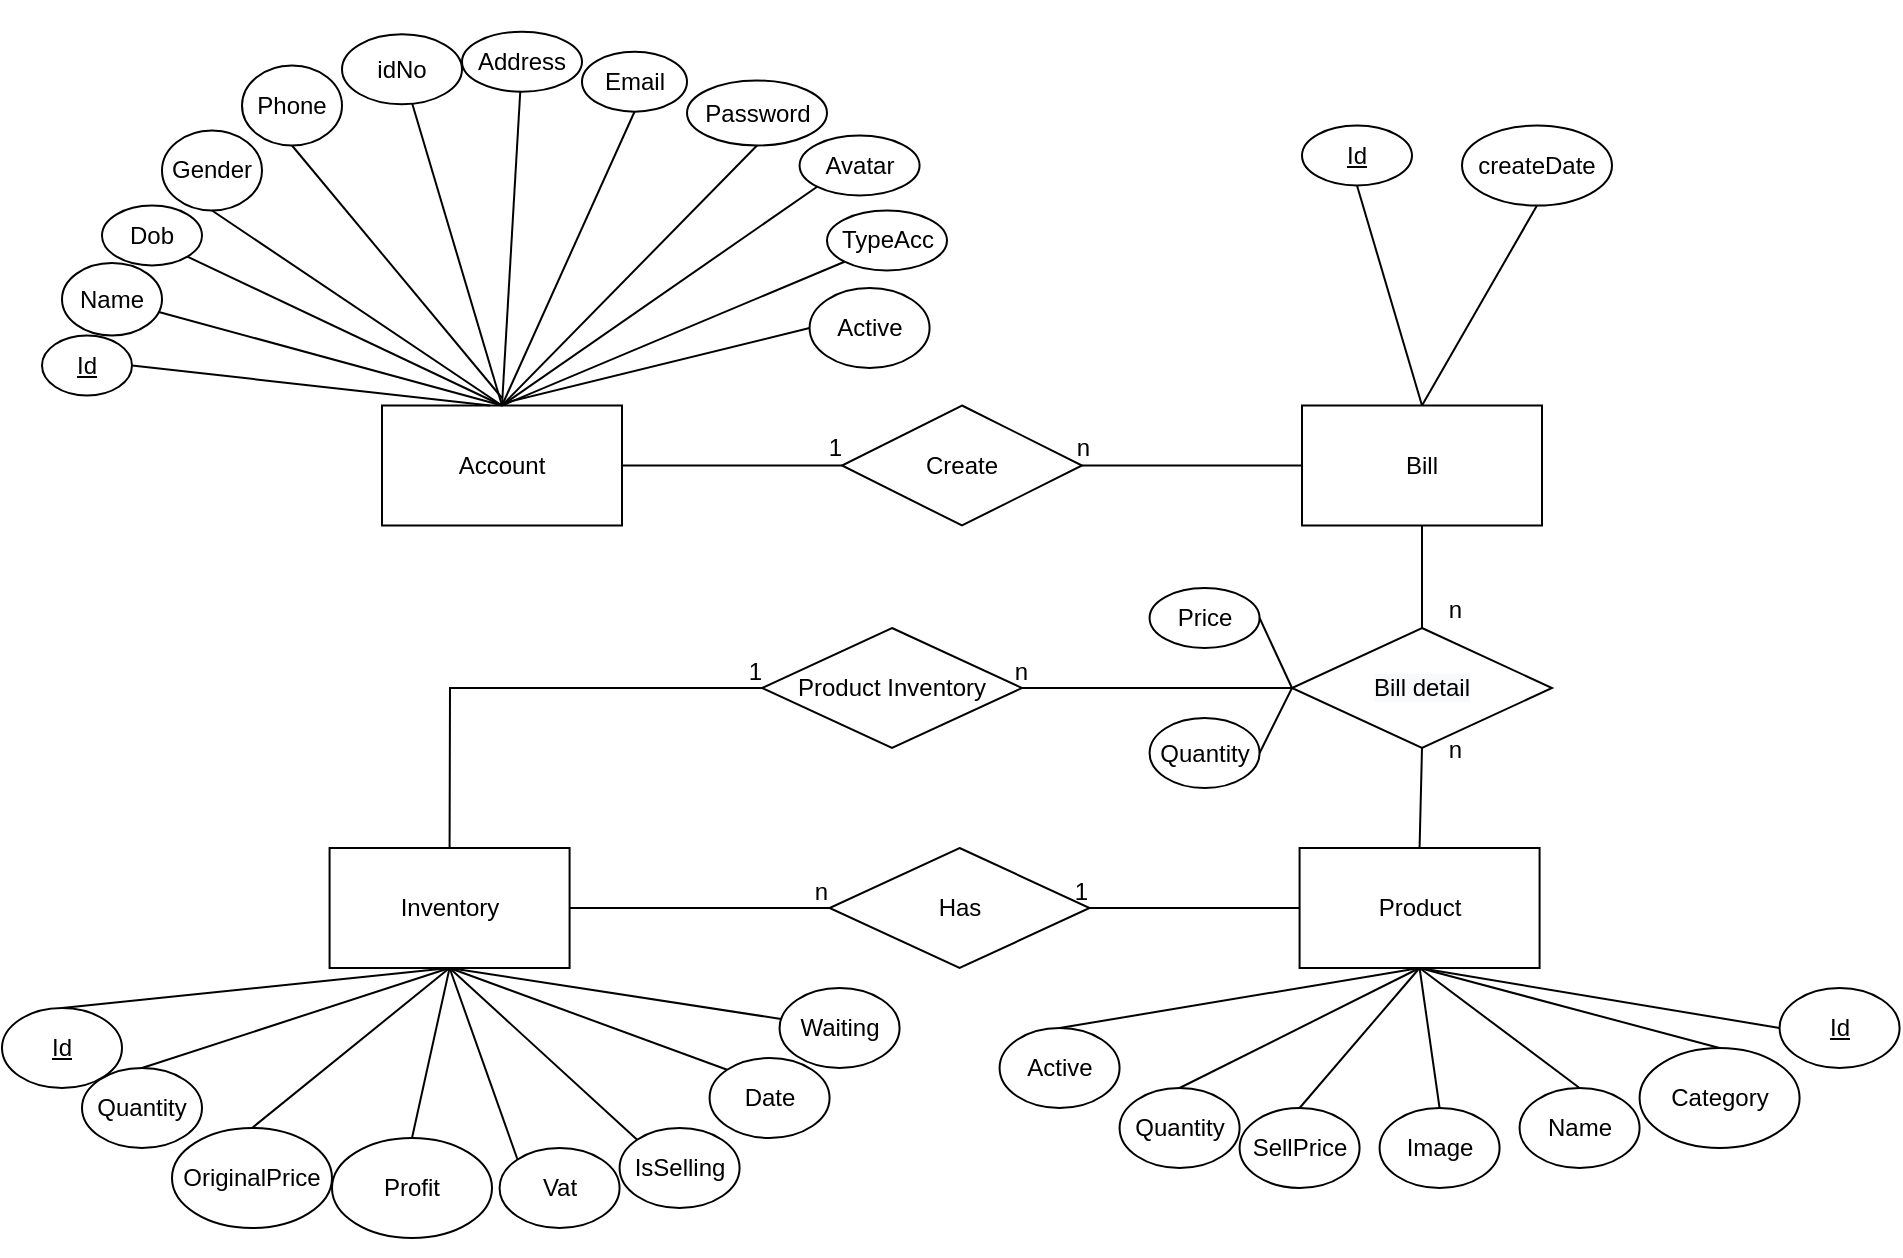 <mxfile version="15.8.5" type="github">
  <diagram id="R2lEEEUBdFMjLlhIrx00" name="Page-1">
    <mxGraphModel dx="2514" dy="1754" grid="1" gridSize="10" guides="1" tooltips="1" connect="1" arrows="1" fold="1" page="1" pageScale="1" pageWidth="850" pageHeight="1100" math="0" shadow="0" extFonts="Permanent Marker^https://fonts.googleapis.com/css?family=Permanent+Marker">
      <root>
        <mxCell id="0" />
        <mxCell id="1" parent="0" />
        <mxCell id="KfoyAcjSwaGEX3v1Dtmh-1" value="Account" style="rounded=0;whiteSpace=wrap;html=1;" parent="1" vertex="1">
          <mxGeometry x="-100" y="198.75" width="120" height="60" as="geometry" />
        </mxCell>
        <mxCell id="KfoyAcjSwaGEX3v1Dtmh-4" value="Product" style="rounded=0;whiteSpace=wrap;html=1;" parent="1" vertex="1">
          <mxGeometry x="358.79" y="420" width="120" height="60" as="geometry" />
        </mxCell>
        <mxCell id="KfoyAcjSwaGEX3v1Dtmh-7" value="Bill" style="rounded=0;whiteSpace=wrap;html=1;" parent="1" vertex="1">
          <mxGeometry x="360" y="198.75" width="120" height="60" as="geometry" />
        </mxCell>
        <mxCell id="KfoyAcjSwaGEX3v1Dtmh-8" value="Gender" style="ellipse;whiteSpace=wrap;html=1;" parent="1" vertex="1">
          <mxGeometry x="-210" y="61.25" width="50" height="40" as="geometry" />
        </mxCell>
        <mxCell id="KfoyAcjSwaGEX3v1Dtmh-9" value="Dob" style="ellipse;whiteSpace=wrap;html=1;" parent="1" vertex="1">
          <mxGeometry x="-240" y="98.75" width="50" height="30" as="geometry" />
        </mxCell>
        <mxCell id="KfoyAcjSwaGEX3v1Dtmh-10" value="Name" style="ellipse;whiteSpace=wrap;html=1;" parent="1" vertex="1">
          <mxGeometry x="-260" y="127.5" width="50" height="36.25" as="geometry" />
        </mxCell>
        <mxCell id="KfoyAcjSwaGEX3v1Dtmh-11" value="Email" style="ellipse;whiteSpace=wrap;html=1;" parent="1" vertex="1">
          <mxGeometry y="21.88" width="52.5" height="30" as="geometry" />
        </mxCell>
        <mxCell id="KfoyAcjSwaGEX3v1Dtmh-13" value="idNo" style="ellipse;whiteSpace=wrap;html=1;" parent="1" vertex="1">
          <mxGeometry x="-120" y="13.13" width="60" height="35" as="geometry" />
        </mxCell>
        <mxCell id="KfoyAcjSwaGEX3v1Dtmh-14" value="Phone" style="ellipse;whiteSpace=wrap;html=1;" parent="1" vertex="1">
          <mxGeometry x="-170" y="28.75" width="50" height="40" as="geometry" />
        </mxCell>
        <mxCell id="KfoyAcjSwaGEX3v1Dtmh-15" value="Avatar" style="ellipse;whiteSpace=wrap;html=1;" parent="1" vertex="1">
          <mxGeometry x="108.79" y="63.75" width="60" height="30" as="geometry" />
        </mxCell>
        <mxCell id="KfoyAcjSwaGEX3v1Dtmh-16" value="Password" style="ellipse;whiteSpace=wrap;html=1;" parent="1" vertex="1">
          <mxGeometry x="52.5" y="36.25" width="70" height="32.5" as="geometry" />
        </mxCell>
        <mxCell id="KfoyAcjSwaGEX3v1Dtmh-17" value="TypeAcc" style="ellipse;whiteSpace=wrap;html=1;" parent="1" vertex="1">
          <mxGeometry x="122.5" y="101.25" width="60" height="30" as="geometry" />
        </mxCell>
        <mxCell id="KfoyAcjSwaGEX3v1Dtmh-18" value="Active" style="ellipse;whiteSpace=wrap;html=1;" parent="1" vertex="1">
          <mxGeometry x="113.79" y="140" width="60" height="40" as="geometry" />
        </mxCell>
        <mxCell id="KfoyAcjSwaGEX3v1Dtmh-19" value="&lt;u&gt;Id&lt;/u&gt;" style="ellipse;whiteSpace=wrap;html=1;" parent="1" vertex="1">
          <mxGeometry x="-270" y="163.75" width="45" height="30" as="geometry" />
        </mxCell>
        <mxCell id="KfoyAcjSwaGEX3v1Dtmh-29" value="Active" style="ellipse;whiteSpace=wrap;html=1;" parent="1" vertex="1">
          <mxGeometry x="208.79" y="510" width="60" height="40" as="geometry" />
        </mxCell>
        <mxCell id="KfoyAcjSwaGEX3v1Dtmh-30" value="Quantity" style="ellipse;whiteSpace=wrap;html=1;" parent="1" vertex="1">
          <mxGeometry x="268.79" y="540" width="60" height="40" as="geometry" />
        </mxCell>
        <mxCell id="KfoyAcjSwaGEX3v1Dtmh-31" value="SellPrice" style="ellipse;whiteSpace=wrap;html=1;" parent="1" vertex="1">
          <mxGeometry x="328.79" y="550" width="60" height="40" as="geometry" />
        </mxCell>
        <mxCell id="KfoyAcjSwaGEX3v1Dtmh-32" value="Image" style="ellipse;whiteSpace=wrap;html=1;" parent="1" vertex="1">
          <mxGeometry x="398.79" y="550" width="60" height="40" as="geometry" />
        </mxCell>
        <mxCell id="KfoyAcjSwaGEX3v1Dtmh-33" value="Name" style="ellipse;whiteSpace=wrap;html=1;" parent="1" vertex="1">
          <mxGeometry x="468.79" y="540" width="60" height="40" as="geometry" />
        </mxCell>
        <mxCell id="KfoyAcjSwaGEX3v1Dtmh-34" value="Category" style="ellipse;whiteSpace=wrap;html=1;" parent="1" vertex="1">
          <mxGeometry x="528.79" y="520" width="80" height="50" as="geometry" />
        </mxCell>
        <mxCell id="KfoyAcjSwaGEX3v1Dtmh-35" value="&lt;u&gt;Id&lt;/u&gt;" style="ellipse;whiteSpace=wrap;html=1;" parent="1" vertex="1">
          <mxGeometry x="598.79" y="490" width="60" height="40" as="geometry" />
        </mxCell>
        <mxCell id="KfoyAcjSwaGEX3v1Dtmh-44" value="Price" style="ellipse;whiteSpace=wrap;html=1;" parent="1" vertex="1">
          <mxGeometry x="283.79" y="290" width="55" height="30" as="geometry" />
        </mxCell>
        <mxCell id="KfoyAcjSwaGEX3v1Dtmh-45" value="Quantity" style="ellipse;whiteSpace=wrap;html=1;" parent="1" vertex="1">
          <mxGeometry x="283.79" y="355" width="55" height="35" as="geometry" />
        </mxCell>
        <mxCell id="KfoyAcjSwaGEX3v1Dtmh-47" value="createDate" style="ellipse;whiteSpace=wrap;html=1;" parent="1" vertex="1">
          <mxGeometry x="440" y="58.75" width="75" height="40" as="geometry" />
        </mxCell>
        <mxCell id="KfoyAcjSwaGEX3v1Dtmh-49" value="&lt;u&gt;Id&lt;/u&gt;" style="ellipse;whiteSpace=wrap;html=1;" parent="1" vertex="1">
          <mxGeometry x="360" y="58.75" width="55" height="30" as="geometry" />
        </mxCell>
        <mxCell id="KfoyAcjSwaGEX3v1Dtmh-51" value="" style="endArrow=none;html=1;entryX=0.5;entryY=1;entryDx=0;entryDy=0;" parent="1" target="KfoyAcjSwaGEX3v1Dtmh-11" edge="1">
          <mxGeometry width="50" height="50" relative="1" as="geometry">
            <mxPoint x="-40" y="198.75" as="sourcePoint" />
            <mxPoint x="240" y="195" as="targetPoint" />
          </mxGeometry>
        </mxCell>
        <mxCell id="KfoyAcjSwaGEX3v1Dtmh-53" value="" style="endArrow=none;html=1;entryX=0.5;entryY=1;entryDx=0;entryDy=0;exitX=0.5;exitY=0;exitDx=0;exitDy=0;" parent="1" source="KfoyAcjSwaGEX3v1Dtmh-1" target="KfoyAcjSwaGEX3v1Dtmh-16" edge="1">
          <mxGeometry width="50" height="50" relative="1" as="geometry">
            <mxPoint x="-40" y="175" as="sourcePoint" />
            <mxPoint x="240" y="195" as="targetPoint" />
          </mxGeometry>
        </mxCell>
        <mxCell id="KfoyAcjSwaGEX3v1Dtmh-56" value="" style="endArrow=none;html=1;exitX=0.5;exitY=0;exitDx=0;exitDy=0;" parent="1" source="KfoyAcjSwaGEX3v1Dtmh-1" target="KfoyAcjSwaGEX3v1Dtmh-13" edge="1">
          <mxGeometry width="50" height="50" relative="1" as="geometry">
            <mxPoint x="-80" y="145" as="sourcePoint" />
            <mxPoint x="-30" y="95" as="targetPoint" />
          </mxGeometry>
        </mxCell>
        <mxCell id="KfoyAcjSwaGEX3v1Dtmh-58" value="" style="endArrow=none;html=1;entryX=0;entryY=0.5;entryDx=0;entryDy=0;" parent="1" target="KfoyAcjSwaGEX3v1Dtmh-18" edge="1">
          <mxGeometry width="50" height="50" relative="1" as="geometry">
            <mxPoint x="-40" y="197.75" as="sourcePoint" />
            <mxPoint x="140" y="235" as="targetPoint" />
          </mxGeometry>
        </mxCell>
        <mxCell id="KfoyAcjSwaGEX3v1Dtmh-59" value="" style="endArrow=none;html=1;entryX=0;entryY=1;entryDx=0;entryDy=0;exitX=0.5;exitY=0;exitDx=0;exitDy=0;" parent="1" source="KfoyAcjSwaGEX3v1Dtmh-1" target="KfoyAcjSwaGEX3v1Dtmh-15" edge="1">
          <mxGeometry width="50" height="50" relative="1" as="geometry">
            <mxPoint x="190" y="245" as="sourcePoint" />
            <mxPoint x="240" y="195" as="targetPoint" />
          </mxGeometry>
        </mxCell>
        <mxCell id="KfoyAcjSwaGEX3v1Dtmh-60" value="" style="endArrow=none;html=1;entryX=1;entryY=1;entryDx=0;entryDy=0;exitX=0.5;exitY=0;exitDx=0;exitDy=0;" parent="1" source="KfoyAcjSwaGEX3v1Dtmh-1" target="KfoyAcjSwaGEX3v1Dtmh-9" edge="1">
          <mxGeometry width="50" height="50" relative="1" as="geometry">
            <mxPoint x="190" y="245" as="sourcePoint" />
            <mxPoint x="240" y="195" as="targetPoint" />
          </mxGeometry>
        </mxCell>
        <mxCell id="KfoyAcjSwaGEX3v1Dtmh-61" value="" style="endArrow=none;html=1;entryX=0;entryY=1;entryDx=0;entryDy=0;exitX=0.5;exitY=0;exitDx=0;exitDy=0;" parent="1" source="KfoyAcjSwaGEX3v1Dtmh-1" target="KfoyAcjSwaGEX3v1Dtmh-17" edge="1">
          <mxGeometry width="50" height="50" relative="1" as="geometry">
            <mxPoint x="190" y="245" as="sourcePoint" />
            <mxPoint x="-190" y="75" as="targetPoint" />
          </mxGeometry>
        </mxCell>
        <mxCell id="KfoyAcjSwaGEX3v1Dtmh-62" value="" style="endArrow=none;html=1;entryX=0.5;entryY=1;entryDx=0;entryDy=0;exitX=0.5;exitY=0;exitDx=0;exitDy=0;" parent="1" source="KfoyAcjSwaGEX3v1Dtmh-1" target="KfoyAcjSwaGEX3v1Dtmh-8" edge="1">
          <mxGeometry width="50" height="50" relative="1" as="geometry">
            <mxPoint x="190" y="245" as="sourcePoint" />
            <mxPoint x="240" y="195" as="targetPoint" />
          </mxGeometry>
        </mxCell>
        <mxCell id="KfoyAcjSwaGEX3v1Dtmh-63" value="" style="endArrow=none;html=1;entryX=0.5;entryY=1;entryDx=0;entryDy=0;" parent="1" target="KfoyAcjSwaGEX3v1Dtmh-14" edge="1">
          <mxGeometry width="50" height="50" relative="1" as="geometry">
            <mxPoint x="-40" y="195" as="sourcePoint" />
            <mxPoint x="240" y="195" as="targetPoint" />
          </mxGeometry>
        </mxCell>
        <mxCell id="KfoyAcjSwaGEX3v1Dtmh-64" value="" style="endArrow=none;html=1;exitX=0.5;exitY=0;exitDx=0;exitDy=0;" parent="1" source="KfoyAcjSwaGEX3v1Dtmh-1" target="KfoyAcjSwaGEX3v1Dtmh-10" edge="1">
          <mxGeometry width="50" height="50" relative="1" as="geometry">
            <mxPoint x="190" y="245" as="sourcePoint" />
            <mxPoint x="240" y="195" as="targetPoint" />
          </mxGeometry>
        </mxCell>
        <mxCell id="KfoyAcjSwaGEX3v1Dtmh-65" value="" style="endArrow=none;html=1;exitX=1;exitY=0.5;exitDx=0;exitDy=0;entryX=0.45;entryY=0;entryDx=0;entryDy=0;entryPerimeter=0;" parent="1" source="KfoyAcjSwaGEX3v1Dtmh-19" target="KfoyAcjSwaGEX3v1Dtmh-1" edge="1">
          <mxGeometry width="50" height="50" relative="1" as="geometry">
            <mxPoint x="190" y="245" as="sourcePoint" />
            <mxPoint x="240" y="195" as="targetPoint" />
          </mxGeometry>
        </mxCell>
        <mxCell id="KfoyAcjSwaGEX3v1Dtmh-81" value="&lt;span style=&quot;color: rgb(0 , 0 , 0) ; font-family: &amp;#34;helvetica&amp;#34; ; font-size: 12px ; font-style: normal ; font-weight: 400 ; letter-spacing: normal ; text-align: center ; text-indent: 0px ; text-transform: none ; word-spacing: 0px ; background-color: rgb(248 , 249 , 250) ; display: inline ; float: none&quot;&gt;Bill detail&lt;/span&gt;" style="rhombus;whiteSpace=wrap;html=1;" parent="1" vertex="1">
          <mxGeometry x="355" y="310" width="130" height="60" as="geometry" />
        </mxCell>
        <mxCell id="KfoyAcjSwaGEX3v1Dtmh-83" value="" style="endArrow=none;html=1;exitX=0.5;exitY=0;exitDx=0;exitDy=0;" parent="1" source="KfoyAcjSwaGEX3v1Dtmh-33" edge="1">
          <mxGeometry width="50" height="50" relative="1" as="geometry">
            <mxPoint x="308.79" y="430" as="sourcePoint" />
            <mxPoint x="418.79" y="480" as="targetPoint" />
          </mxGeometry>
        </mxCell>
        <mxCell id="KfoyAcjSwaGEX3v1Dtmh-84" value="" style="endArrow=none;html=1;exitX=0.5;exitY=0;exitDx=0;exitDy=0;" parent="1" source="KfoyAcjSwaGEX3v1Dtmh-32" edge="1">
          <mxGeometry width="50" height="50" relative="1" as="geometry">
            <mxPoint x="308.79" y="430" as="sourcePoint" />
            <mxPoint x="418.79" y="480" as="targetPoint" />
          </mxGeometry>
        </mxCell>
        <mxCell id="KfoyAcjSwaGEX3v1Dtmh-85" value="" style="endArrow=none;html=1;exitX=0.5;exitY=0;exitDx=0;exitDy=0;" parent="1" source="KfoyAcjSwaGEX3v1Dtmh-31" edge="1">
          <mxGeometry width="50" height="50" relative="1" as="geometry">
            <mxPoint x="308.79" y="430" as="sourcePoint" />
            <mxPoint x="418.79" y="480" as="targetPoint" />
          </mxGeometry>
        </mxCell>
        <mxCell id="KfoyAcjSwaGEX3v1Dtmh-86" value="" style="endArrow=none;html=1;exitX=0.5;exitY=0;exitDx=0;exitDy=0;" parent="1" source="KfoyAcjSwaGEX3v1Dtmh-30" edge="1">
          <mxGeometry width="50" height="50" relative="1" as="geometry">
            <mxPoint x="308.79" y="430" as="sourcePoint" />
            <mxPoint x="418.79" y="480" as="targetPoint" />
          </mxGeometry>
        </mxCell>
        <mxCell id="KfoyAcjSwaGEX3v1Dtmh-87" value="" style="endArrow=none;html=1;exitX=0.5;exitY=0;exitDx=0;exitDy=0;" parent="1" source="KfoyAcjSwaGEX3v1Dtmh-29" edge="1">
          <mxGeometry width="50" height="50" relative="1" as="geometry">
            <mxPoint x="308.79" y="430" as="sourcePoint" />
            <mxPoint x="418.79" y="480" as="targetPoint" />
          </mxGeometry>
        </mxCell>
        <mxCell id="KfoyAcjSwaGEX3v1Dtmh-88" value="" style="endArrow=none;html=1;exitX=0;exitY=0.5;exitDx=0;exitDy=0;" parent="1" source="KfoyAcjSwaGEX3v1Dtmh-35" edge="1">
          <mxGeometry width="50" height="50" relative="1" as="geometry">
            <mxPoint x="308.79" y="430" as="sourcePoint" />
            <mxPoint x="418.79" y="480" as="targetPoint" />
          </mxGeometry>
        </mxCell>
        <mxCell id="KfoyAcjSwaGEX3v1Dtmh-89" value="" style="endArrow=none;html=1;entryX=0.5;entryY=1;entryDx=0;entryDy=0;exitX=0.5;exitY=0;exitDx=0;exitDy=0;" parent="1" source="KfoyAcjSwaGEX3v1Dtmh-34" target="KfoyAcjSwaGEX3v1Dtmh-4" edge="1">
          <mxGeometry width="50" height="50" relative="1" as="geometry">
            <mxPoint x="578.79" y="510" as="sourcePoint" />
            <mxPoint x="358.79" y="380" as="targetPoint" />
          </mxGeometry>
        </mxCell>
        <mxCell id="KfoyAcjSwaGEX3v1Dtmh-91" value="" style="endArrow=none;html=1;exitX=1;exitY=0.5;exitDx=0;exitDy=0;entryX=0;entryY=0.5;entryDx=0;entryDy=0;" parent="1" source="KfoyAcjSwaGEX3v1Dtmh-45" target="KfoyAcjSwaGEX3v1Dtmh-81" edge="1">
          <mxGeometry width="50" height="50" relative="1" as="geometry">
            <mxPoint x="765" y="360" as="sourcePoint" />
            <mxPoint x="375" y="340" as="targetPoint" />
          </mxGeometry>
        </mxCell>
        <mxCell id="KfoyAcjSwaGEX3v1Dtmh-92" value="" style="endArrow=none;html=1;entryX=0;entryY=0.5;entryDx=0;entryDy=0;exitX=1;exitY=0.5;exitDx=0;exitDy=0;" parent="1" source="KfoyAcjSwaGEX3v1Dtmh-44" target="KfoyAcjSwaGEX3v1Dtmh-81" edge="1">
          <mxGeometry width="50" height="50" relative="1" as="geometry">
            <mxPoint x="545" y="370" as="sourcePoint" />
            <mxPoint x="595" y="320" as="targetPoint" />
          </mxGeometry>
        </mxCell>
        <mxCell id="KfoyAcjSwaGEX3v1Dtmh-97" value="" style="endArrow=none;html=1;entryX=0.5;entryY=1;entryDx=0;entryDy=0;exitX=0.5;exitY=0;exitDx=0;exitDy=0;" parent="1" source="KfoyAcjSwaGEX3v1Dtmh-7" target="KfoyAcjSwaGEX3v1Dtmh-47" edge="1">
          <mxGeometry width="50" height="50" relative="1" as="geometry">
            <mxPoint x="320" y="388.75" as="sourcePoint" />
            <mxPoint x="370" y="338.75" as="targetPoint" />
          </mxGeometry>
        </mxCell>
        <mxCell id="KfoyAcjSwaGEX3v1Dtmh-99" value="" style="endArrow=none;html=1;entryX=0.5;entryY=1;entryDx=0;entryDy=0;" parent="1" target="KfoyAcjSwaGEX3v1Dtmh-49" edge="1">
          <mxGeometry width="50" height="50" relative="1" as="geometry">
            <mxPoint x="420" y="198.75" as="sourcePoint" />
            <mxPoint x="370" y="338.75" as="targetPoint" />
          </mxGeometry>
        </mxCell>
        <mxCell id="KfoyAcjSwaGEX3v1Dtmh-104" value="Has" style="shape=rhombus;perimeter=rhombusPerimeter;whiteSpace=wrap;html=1;align=center;" parent="1" vertex="1">
          <mxGeometry x="123.79" y="420" width="130" height="60" as="geometry" />
        </mxCell>
        <mxCell id="KfoyAcjSwaGEX3v1Dtmh-105" value="Create" style="shape=rhombus;perimeter=rhombusPerimeter;whiteSpace=wrap;html=1;align=center;" parent="1" vertex="1">
          <mxGeometry x="130" y="198.75" width="120" height="60" as="geometry" />
        </mxCell>
        <mxCell id="KfoyAcjSwaGEX3v1Dtmh-106" value="" style="endArrow=none;html=1;rounded=0;exitX=0;exitY=0.5;exitDx=0;exitDy=0;entryX=1;entryY=0.5;entryDx=0;entryDy=0;" parent="1" source="KfoyAcjSwaGEX3v1Dtmh-4" target="KfoyAcjSwaGEX3v1Dtmh-104" edge="1">
          <mxGeometry relative="1" as="geometry">
            <mxPoint x="268.79" y="410" as="sourcePoint" />
            <mxPoint x="268.79" y="450" as="targetPoint" />
          </mxGeometry>
        </mxCell>
        <mxCell id="KfoyAcjSwaGEX3v1Dtmh-107" value="1" style="resizable=0;html=1;align=right;verticalAlign=bottom;" parent="KfoyAcjSwaGEX3v1Dtmh-106" connectable="0" vertex="1">
          <mxGeometry x="1" relative="1" as="geometry" />
        </mxCell>
        <mxCell id="KfoyAcjSwaGEX3v1Dtmh-108" value="" style="endArrow=none;html=1;rounded=0;entryX=0;entryY=0.5;entryDx=0;entryDy=0;exitX=1;exitY=0.5;exitDx=0;exitDy=0;" parent="1" source="KfoyAcjSwaGEX3v1Dtmh-5" target="KfoyAcjSwaGEX3v1Dtmh-104" edge="1">
          <mxGeometry relative="1" as="geometry">
            <mxPoint x="38.79" y="390" as="sourcePoint" />
            <mxPoint x="198.79" y="390" as="targetPoint" />
          </mxGeometry>
        </mxCell>
        <mxCell id="KfoyAcjSwaGEX3v1Dtmh-109" value="n" style="resizable=0;html=1;align=right;verticalAlign=bottom;" parent="KfoyAcjSwaGEX3v1Dtmh-108" connectable="0" vertex="1">
          <mxGeometry x="1" relative="1" as="geometry">
            <mxPoint as="offset" />
          </mxGeometry>
        </mxCell>
        <mxCell id="KfoyAcjSwaGEX3v1Dtmh-110" value="" style="endArrow=none;html=1;rounded=0;exitX=1;exitY=0.5;exitDx=0;exitDy=0;entryX=0;entryY=0.5;entryDx=0;entryDy=0;" parent="1" source="KfoyAcjSwaGEX3v1Dtmh-1" target="KfoyAcjSwaGEX3v1Dtmh-105" edge="1">
          <mxGeometry relative="1" as="geometry">
            <mxPoint x="40" y="278.75" as="sourcePoint" />
            <mxPoint x="200" y="278.75" as="targetPoint" />
          </mxGeometry>
        </mxCell>
        <mxCell id="KfoyAcjSwaGEX3v1Dtmh-111" value="1" style="resizable=0;html=1;align=right;verticalAlign=bottom;" parent="KfoyAcjSwaGEX3v1Dtmh-110" connectable="0" vertex="1">
          <mxGeometry x="1" relative="1" as="geometry" />
        </mxCell>
        <mxCell id="KfoyAcjSwaGEX3v1Dtmh-112" value="" style="endArrow=none;html=1;rounded=0;exitX=0;exitY=0.5;exitDx=0;exitDy=0;entryX=1;entryY=0.5;entryDx=0;entryDy=0;" parent="1" source="KfoyAcjSwaGEX3v1Dtmh-7" target="KfoyAcjSwaGEX3v1Dtmh-105" edge="1">
          <mxGeometry relative="1" as="geometry">
            <mxPoint x="40" y="368.75" as="sourcePoint" />
            <mxPoint x="270" y="228.75" as="targetPoint" />
          </mxGeometry>
        </mxCell>
        <mxCell id="KfoyAcjSwaGEX3v1Dtmh-113" value="n" style="resizable=0;html=1;align=right;verticalAlign=bottom;" parent="KfoyAcjSwaGEX3v1Dtmh-112" connectable="0" vertex="1">
          <mxGeometry x="1" relative="1" as="geometry">
            <mxPoint x="4" as="offset" />
          </mxGeometry>
        </mxCell>
        <mxCell id="KfoyAcjSwaGEX3v1Dtmh-121" value="" style="endArrow=none;html=1;entryX=0.5;entryY=1;entryDx=0;entryDy=0;exitX=0.5;exitY=0;exitDx=0;exitDy=0;" parent="1" source="KfoyAcjSwaGEX3v1Dtmh-4" target="KfoyAcjSwaGEX3v1Dtmh-81" edge="1">
          <mxGeometry width="50" height="50" relative="1" as="geometry">
            <mxPoint x="527.58" y="420" as="sourcePoint" />
            <mxPoint x="258.79" y="320" as="targetPoint" />
            <Array as="points" />
          </mxGeometry>
        </mxCell>
        <mxCell id="KfoyAcjSwaGEX3v1Dtmh-129" value="" style="endArrow=none;html=1;rounded=0;exitX=0.5;exitY=1;exitDx=0;exitDy=0;entryX=0.5;entryY=0;entryDx=0;entryDy=0;" parent="1" source="KfoyAcjSwaGEX3v1Dtmh-7" target="KfoyAcjSwaGEX3v1Dtmh-81" edge="1">
          <mxGeometry relative="1" as="geometry">
            <mxPoint x="528.79" y="258.75" as="sourcePoint" />
            <mxPoint x="328.79" y="310" as="targetPoint" />
            <Array as="points" />
          </mxGeometry>
        </mxCell>
        <mxCell id="2ZbZevwpe1_otpKqO17O-4" value="" style="group" parent="1" vertex="1" connectable="0">
          <mxGeometry x="-50" y="21.88" width="60" height="41.25" as="geometry" />
        </mxCell>
        <mxCell id="KfoyAcjSwaGEX3v1Dtmh-12" value="Address" style="ellipse;whiteSpace=wrap;html=1;" parent="2ZbZevwpe1_otpKqO17O-4" vertex="1">
          <mxGeometry x="-10" y="-10" width="60" height="30" as="geometry" />
        </mxCell>
        <mxCell id="l8LSCOQpDBevpGoVwjqL-11" style="edgeStyle=none;shape=link;rounded=0;orthogonalLoop=1;jettySize=auto;html=1;exitX=1;exitY=0;exitDx=0;exitDy=0;strokeColor=default;strokeWidth=3;" parent="2ZbZevwpe1_otpKqO17O-4" source="KfoyAcjSwaGEX3v1Dtmh-12" target="KfoyAcjSwaGEX3v1Dtmh-12" edge="1">
          <mxGeometry relative="1" as="geometry" />
        </mxCell>
        <mxCell id="KfoyAcjSwaGEX3v1Dtmh-57" value="" style="endArrow=none;html=1;exitX=0.5;exitY=0;exitDx=0;exitDy=0;" parent="1" source="KfoyAcjSwaGEX3v1Dtmh-1" target="KfoyAcjSwaGEX3v1Dtmh-12" edge="1">
          <mxGeometry width="50" height="50" relative="1" as="geometry">
            <mxPoint x="190" y="230" as="sourcePoint" />
            <mxPoint x="30" y="40" as="targetPoint" />
          </mxGeometry>
        </mxCell>
        <mxCell id="l8LSCOQpDBevpGoVwjqL-5" style="edgeStyle=none;shape=link;rounded=0;orthogonalLoop=1;jettySize=auto;html=1;exitX=0.5;exitY=0;exitDx=0;exitDy=0;strokeColor=default;strokeWidth=3;" parent="1" source="KfoyAcjSwaGEX3v1Dtmh-44" target="KfoyAcjSwaGEX3v1Dtmh-44" edge="1">
          <mxGeometry relative="1" as="geometry" />
        </mxCell>
        <mxCell id="l8LSCOQpDBevpGoVwjqL-6" value="n" style="resizable=0;html=1;align=right;verticalAlign=bottom;" parent="1" connectable="0" vertex="1">
          <mxGeometry x="440.0" y="379.999" as="geometry" />
        </mxCell>
        <mxCell id="u9lIf7xHFmRYiKQNaOPR-1" value="&lt;font face=&quot;helvetica&quot;&gt;Product Inventory&lt;br&gt;&lt;/font&gt;" style="rhombus;whiteSpace=wrap;html=1;" vertex="1" parent="1">
          <mxGeometry x="90" y="310" width="130" height="60" as="geometry" />
        </mxCell>
        <mxCell id="u9lIf7xHFmRYiKQNaOPR-10" value="" style="endArrow=none;html=1;entryX=0;entryY=0.5;entryDx=0;entryDy=0;exitX=1;exitY=0.5;exitDx=0;exitDy=0;" edge="1" parent="1" source="u9lIf7xHFmRYiKQNaOPR-1" target="KfoyAcjSwaGEX3v1Dtmh-81">
          <mxGeometry width="50" height="50" relative="1" as="geometry">
            <mxPoint x="653.79" y="430" as="sourcePoint" />
            <mxPoint x="488.79" y="340" as="targetPoint" />
            <Array as="points" />
          </mxGeometry>
        </mxCell>
        <mxCell id="u9lIf7xHFmRYiKQNaOPR-13" value="" style="group" vertex="1" connectable="0" parent="1">
          <mxGeometry x="-290" y="420" width="448.79" height="195" as="geometry" />
        </mxCell>
        <mxCell id="KfoyAcjSwaGEX3v1Dtmh-5" value="Inventory" style="rounded=0;whiteSpace=wrap;html=1;" parent="u9lIf7xHFmRYiKQNaOPR-13" vertex="1">
          <mxGeometry x="163.79" width="120" height="60" as="geometry" />
        </mxCell>
        <mxCell id="KfoyAcjSwaGEX3v1Dtmh-36" value="Waiting" style="ellipse;whiteSpace=wrap;html=1;" parent="u9lIf7xHFmRYiKQNaOPR-13" vertex="1">
          <mxGeometry x="388.79" y="70" width="60" height="40" as="geometry" />
        </mxCell>
        <mxCell id="KfoyAcjSwaGEX3v1Dtmh-37" value="Date" style="ellipse;whiteSpace=wrap;html=1;rotation=0;" parent="u9lIf7xHFmRYiKQNaOPR-13" vertex="1">
          <mxGeometry x="353.79" y="105" width="60" height="40" as="geometry" />
        </mxCell>
        <mxCell id="KfoyAcjSwaGEX3v1Dtmh-38" value="OriginalPrice" style="ellipse;whiteSpace=wrap;html=1;" parent="u9lIf7xHFmRYiKQNaOPR-13" vertex="1">
          <mxGeometry x="85" y="140" width="80" height="50" as="geometry" />
        </mxCell>
        <mxCell id="KfoyAcjSwaGEX3v1Dtmh-39" value="Quantity" style="ellipse;whiteSpace=wrap;html=1;" parent="u9lIf7xHFmRYiKQNaOPR-13" vertex="1">
          <mxGeometry x="40" y="110" width="60" height="40" as="geometry" />
        </mxCell>
        <mxCell id="KfoyAcjSwaGEX3v1Dtmh-41" value="&lt;u&gt;Id&lt;/u&gt;" style="ellipse;whiteSpace=wrap;html=1;" parent="u9lIf7xHFmRYiKQNaOPR-13" vertex="1">
          <mxGeometry y="80" width="60" height="40" as="geometry" />
        </mxCell>
        <mxCell id="KfoyAcjSwaGEX3v1Dtmh-122" value="" style="endArrow=none;html=1;" parent="u9lIf7xHFmRYiKQNaOPR-13" source="KfoyAcjSwaGEX3v1Dtmh-36" edge="1">
          <mxGeometry width="50" height="50" relative="1" as="geometry">
            <mxPoint x="363.79" y="-110" as="sourcePoint" />
            <mxPoint x="223.79" y="60" as="targetPoint" />
          </mxGeometry>
        </mxCell>
        <mxCell id="KfoyAcjSwaGEX3v1Dtmh-123" value="" style="endArrow=none;html=1;exitX=0.5;exitY=1;exitDx=0;exitDy=0;entryX=0.5;entryY=0;entryDx=0;entryDy=0;" parent="u9lIf7xHFmRYiKQNaOPR-13" source="KfoyAcjSwaGEX3v1Dtmh-5" target="KfoyAcjSwaGEX3v1Dtmh-38" edge="1">
          <mxGeometry width="50" height="50" relative="1" as="geometry">
            <mxPoint x="363.79" y="-110" as="sourcePoint" />
            <mxPoint x="182.811" y="170.644" as="targetPoint" />
          </mxGeometry>
        </mxCell>
        <mxCell id="KfoyAcjSwaGEX3v1Dtmh-124" value="" style="endArrow=none;html=1;exitX=0.5;exitY=1;exitDx=0;exitDy=0;entryX=0;entryY=0;entryDx=0;entryDy=0;" parent="u9lIf7xHFmRYiKQNaOPR-13" source="KfoyAcjSwaGEX3v1Dtmh-5" target="KfoyAcjSwaGEX3v1Dtmh-37" edge="1">
          <mxGeometry width="50" height="50" relative="1" as="geometry">
            <mxPoint x="363.79" y="-110" as="sourcePoint" />
            <mxPoint x="413.79" y="-160" as="targetPoint" />
          </mxGeometry>
        </mxCell>
        <mxCell id="KfoyAcjSwaGEX3v1Dtmh-125" value="" style="endArrow=none;html=1;exitX=0.5;exitY=0;exitDx=0;exitDy=0;" parent="u9lIf7xHFmRYiKQNaOPR-13" source="KfoyAcjSwaGEX3v1Dtmh-39" edge="1">
          <mxGeometry width="50" height="50" relative="1" as="geometry">
            <mxPoint x="363.79" y="-110" as="sourcePoint" />
            <mxPoint x="223.79" y="60" as="targetPoint" />
          </mxGeometry>
        </mxCell>
        <mxCell id="KfoyAcjSwaGEX3v1Dtmh-127" value="" style="endArrow=none;html=1;exitX=0.5;exitY=0;exitDx=0;exitDy=0;entryX=0.5;entryY=1;entryDx=0;entryDy=0;" parent="u9lIf7xHFmRYiKQNaOPR-13" source="KfoyAcjSwaGEX3v1Dtmh-41" target="KfoyAcjSwaGEX3v1Dtmh-5" edge="1">
          <mxGeometry width="50" height="50" relative="1" as="geometry">
            <mxPoint x="45.003" y="125.858" as="sourcePoint" />
            <mxPoint x="413.79" y="-160" as="targetPoint" />
          </mxGeometry>
        </mxCell>
        <mxCell id="2ZbZevwpe1_otpKqO17O-9" value="Profit" style="ellipse;whiteSpace=wrap;html=1;" parent="u9lIf7xHFmRYiKQNaOPR-13" vertex="1">
          <mxGeometry x="165" y="145" width="80" height="50" as="geometry" />
        </mxCell>
        <mxCell id="2ZbZevwpe1_otpKqO17O-10" value="" style="endArrow=none;html=1;entryX=0.5;entryY=0;entryDx=0;entryDy=0;" parent="u9lIf7xHFmRYiKQNaOPR-13" target="2ZbZevwpe1_otpKqO17O-9" edge="1">
          <mxGeometry width="50" height="50" relative="1" as="geometry">
            <mxPoint x="223.79" y="60" as="sourcePoint" />
            <mxPoint x="256.506" y="170.418" as="targetPoint" />
          </mxGeometry>
        </mxCell>
        <mxCell id="2ZbZevwpe1_otpKqO17O-11" style="edgeStyle=none;rounded=0;orthogonalLoop=1;jettySize=auto;html=1;exitX=1;exitY=0.5;exitDx=0;exitDy=0;" parent="u9lIf7xHFmRYiKQNaOPR-13" edge="1">
          <mxGeometry relative="1" as="geometry">
            <mxPoint x="303.79" y="195" as="sourcePoint" />
            <mxPoint x="303.79" y="195" as="targetPoint" />
          </mxGeometry>
        </mxCell>
        <mxCell id="2ZbZevwpe1_otpKqO17O-12" value="Vat" style="ellipse;whiteSpace=wrap;html=1;" parent="u9lIf7xHFmRYiKQNaOPR-13" vertex="1">
          <mxGeometry x="248.79" y="150" width="60" height="40" as="geometry" />
        </mxCell>
        <mxCell id="2ZbZevwpe1_otpKqO17O-13" value="" style="endArrow=none;html=1;exitX=0.5;exitY=1;exitDx=0;exitDy=0;entryX=0;entryY=0;entryDx=0;entryDy=0;" parent="u9lIf7xHFmRYiKQNaOPR-13" source="KfoyAcjSwaGEX3v1Dtmh-5" target="2ZbZevwpe1_otpKqO17O-12" edge="1">
          <mxGeometry width="50" height="50" relative="1" as="geometry">
            <mxPoint x="223.79" y="110" as="sourcePoint" />
            <mxPoint x="413.79" y="-110" as="targetPoint" />
          </mxGeometry>
        </mxCell>
        <mxCell id="l8LSCOQpDBevpGoVwjqL-9" value="&lt;div style=&quot;text-align: left&quot;&gt;IsSelling&lt;/div&gt;" style="ellipse;whiteSpace=wrap;html=1;" parent="u9lIf7xHFmRYiKQNaOPR-13" vertex="1">
          <mxGeometry x="308.79" y="140" width="60" height="40" as="geometry" />
        </mxCell>
        <mxCell id="l8LSCOQpDBevpGoVwjqL-10" value="" style="endArrow=none;html=1;entryX=0;entryY=0;entryDx=0;entryDy=0;exitX=0.5;exitY=1;exitDx=0;exitDy=0;" parent="u9lIf7xHFmRYiKQNaOPR-13" source="KfoyAcjSwaGEX3v1Dtmh-5" target="l8LSCOQpDBevpGoVwjqL-9" edge="1">
          <mxGeometry width="50" height="50" relative="1" as="geometry">
            <mxPoint x="274.39" y="-189.12" as="sourcePoint" />
            <mxPoint x="454.39" y="-151.87" as="targetPoint" />
          </mxGeometry>
        </mxCell>
        <mxCell id="u9lIf7xHFmRYiKQNaOPR-14" value="" style="endArrow=none;html=1;rounded=0;exitX=0.5;exitY=0;exitDx=0;exitDy=0;entryX=0;entryY=0.5;entryDx=0;entryDy=0;" edge="1" parent="1" source="KfoyAcjSwaGEX3v1Dtmh-5" target="u9lIf7xHFmRYiKQNaOPR-1">
          <mxGeometry relative="1" as="geometry">
            <mxPoint x="-46.21" y="460" as="sourcePoint" />
            <mxPoint x="-116" y="340" as="targetPoint" />
            <Array as="points">
              <mxPoint x="-66" y="340" />
            </Array>
          </mxGeometry>
        </mxCell>
        <mxCell id="u9lIf7xHFmRYiKQNaOPR-15" value="n" style="resizable=0;html=1;align=right;verticalAlign=bottom;" connectable="0" vertex="1" parent="u9lIf7xHFmRYiKQNaOPR-14">
          <mxGeometry x="1" relative="1" as="geometry">
            <mxPoint x="134" as="offset" />
          </mxGeometry>
        </mxCell>
        <mxCell id="u9lIf7xHFmRYiKQNaOPR-16" value="1" style="resizable=0;html=1;align=right;verticalAlign=bottom;" connectable="0" vertex="1" parent="1">
          <mxGeometry x="90.004" y="340" as="geometry" />
        </mxCell>
        <mxCell id="u9lIf7xHFmRYiKQNaOPR-17" value="n" style="resizable=0;html=1;align=right;verticalAlign=bottom;" connectable="0" vertex="1" parent="1">
          <mxGeometry x="440.0" y="309.999" as="geometry" />
        </mxCell>
      </root>
    </mxGraphModel>
  </diagram>
</mxfile>

